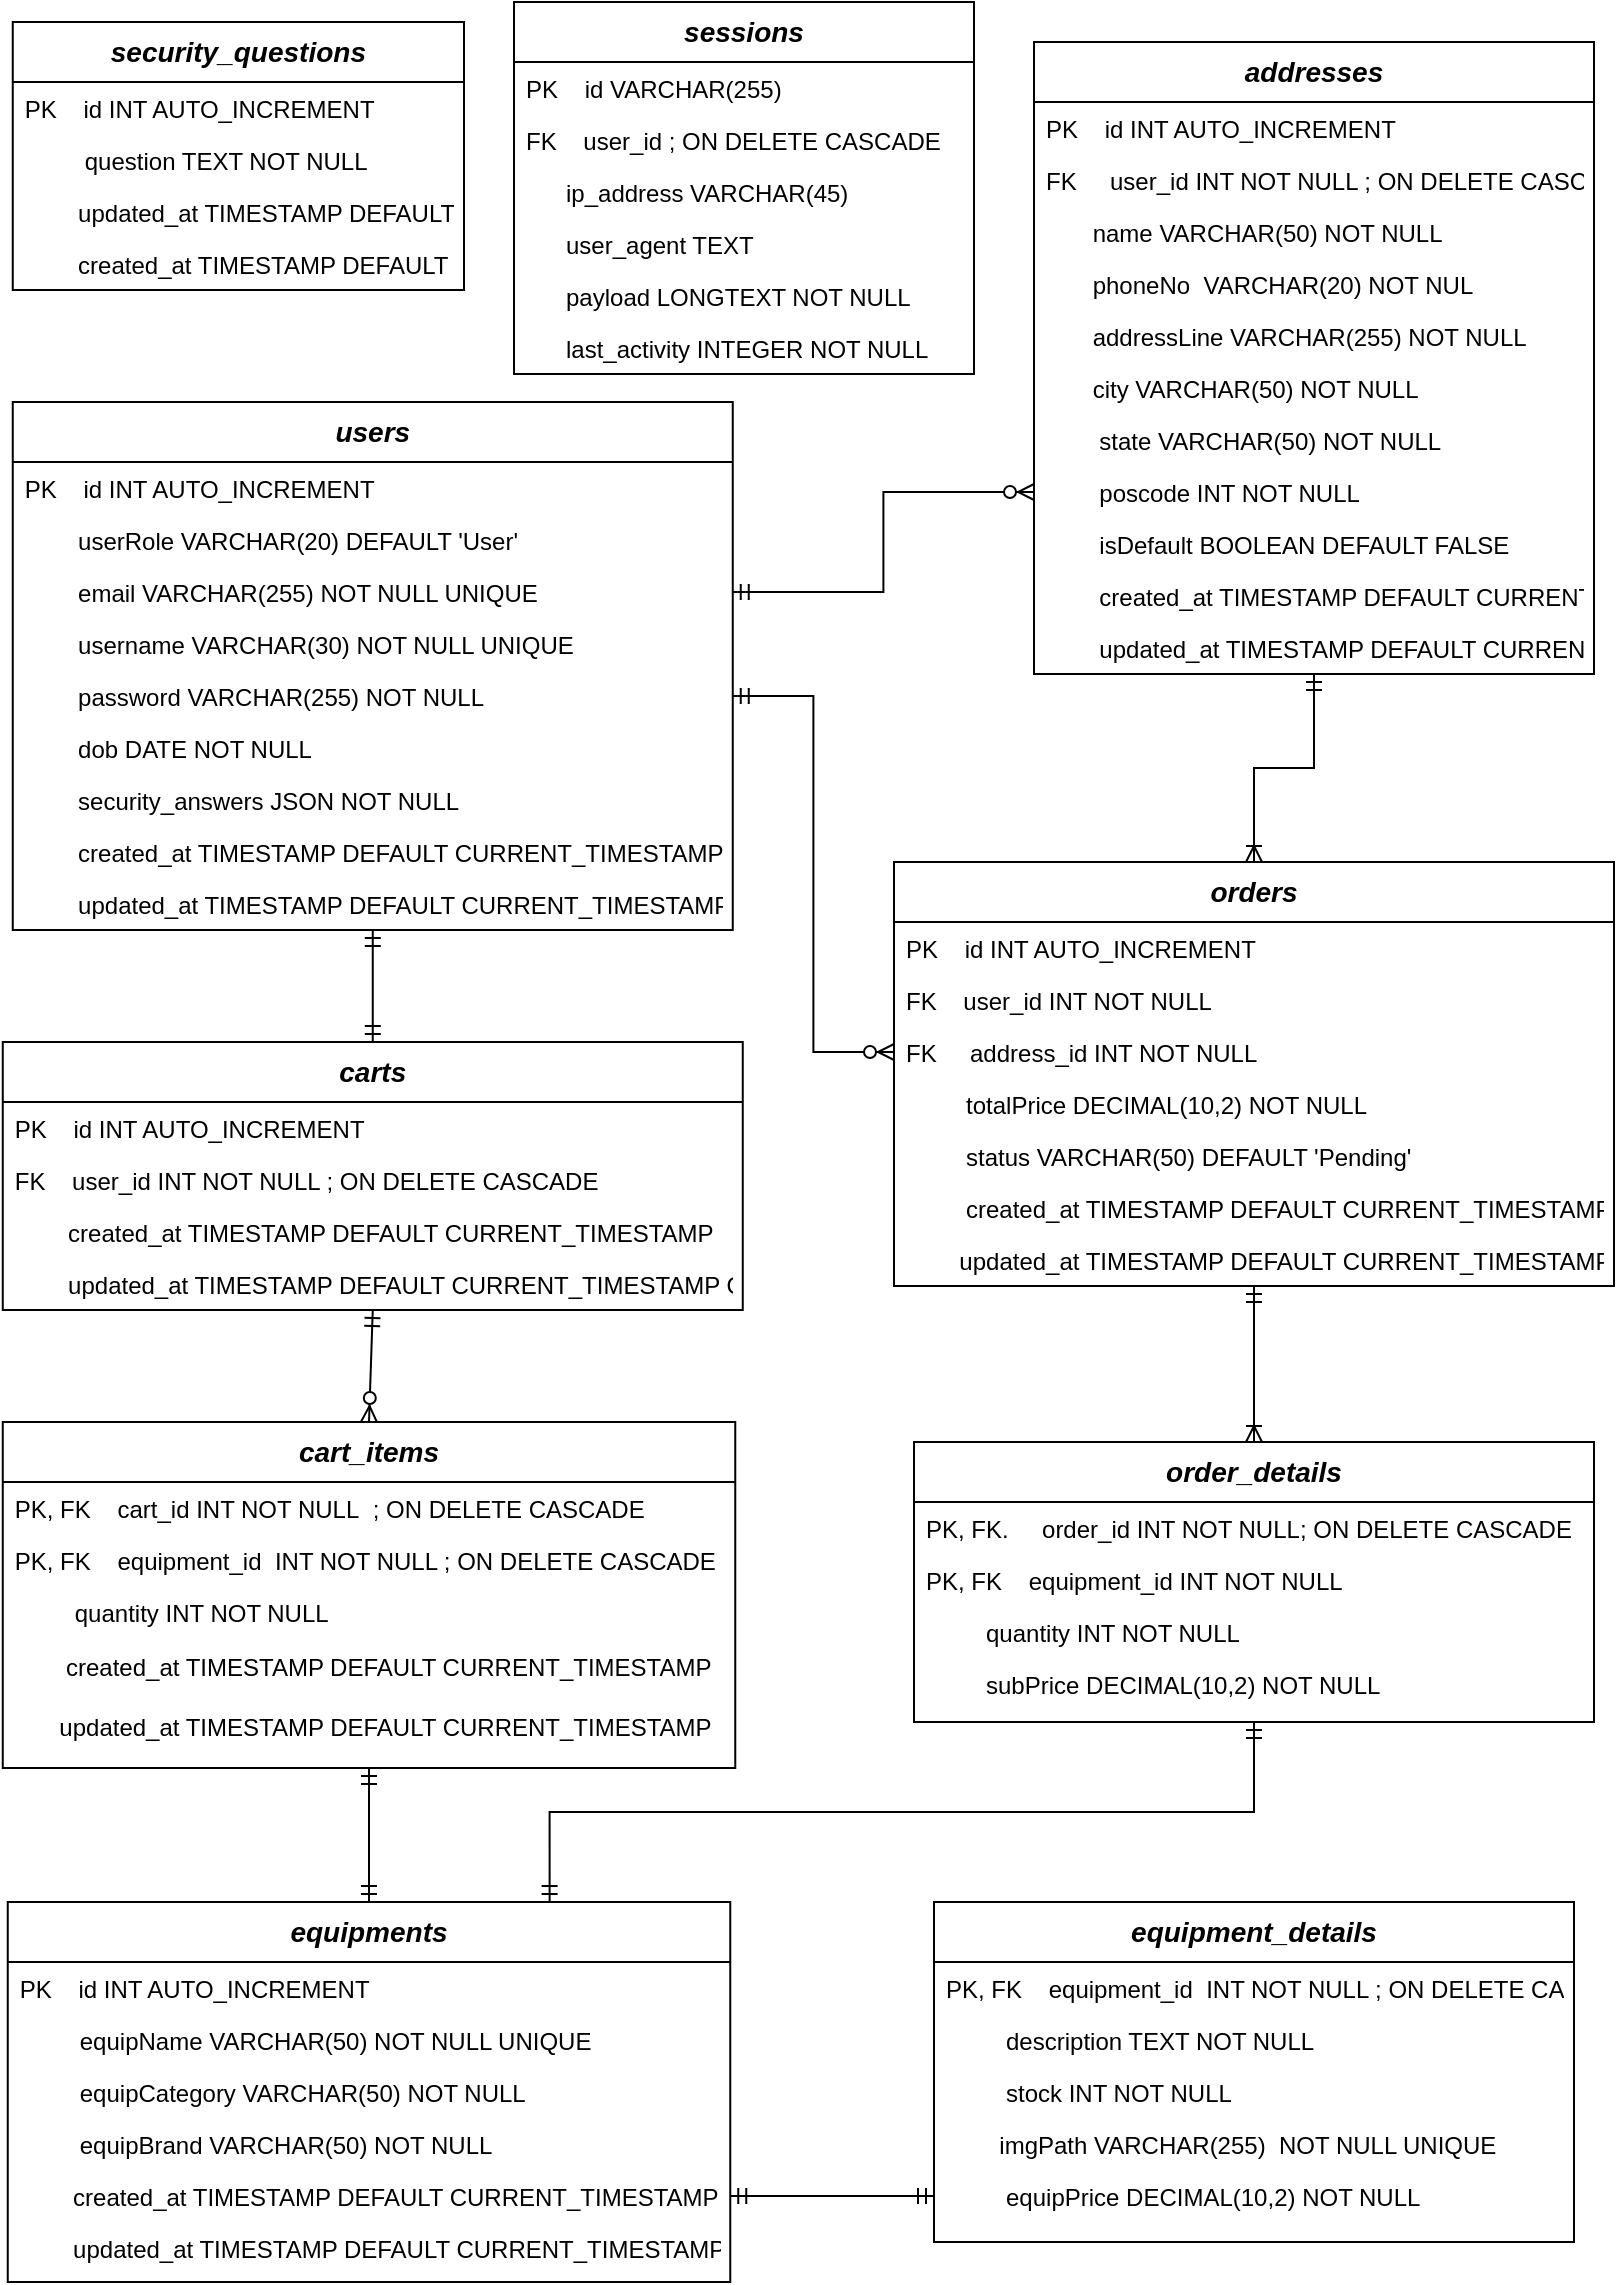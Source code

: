 <mxfile version="26.0.16">
  <diagram id="C5RBs43oDa-KdzZeNtuy" name="Page-1">
    <mxGraphModel dx="1836" dy="1315" grid="1" gridSize="10" guides="1" tooltips="1" connect="1" arrows="1" fold="1" page="1" pageScale="1" pageWidth="827" pageHeight="1169" math="0" shadow="0">
      <root>
        <mxCell id="WIyWlLk6GJQsqaUBKTNV-0" />
        <mxCell id="WIyWlLk6GJQsqaUBKTNV-1" parent="WIyWlLk6GJQsqaUBKTNV-0" />
        <mxCell id="zkfFHV4jXpPFQw0GAbJ--0" value="users" style="swimlane;fontStyle=3;align=center;verticalAlign=top;childLayout=stackLayout;horizontal=1;startSize=30;horizontalStack=0;resizeParent=1;resizeLast=0;collapsible=1;marginBottom=0;rounded=0;shadow=0;strokeWidth=1;fontSize=14;" parent="WIyWlLk6GJQsqaUBKTNV-1" vertex="1">
          <mxGeometry x="19.38" y="210" width="360" height="264" as="geometry">
            <mxRectangle x="280" y="70" width="160" height="26" as="alternateBounds" />
          </mxGeometry>
        </mxCell>
        <mxCell id="zkfFHV4jXpPFQw0GAbJ--1" value="PK    id INT AUTO_INCREMENT                                    " style="text;align=left;verticalAlign=top;spacingLeft=4;spacingRight=4;overflow=hidden;rotatable=0;points=[[0,0.5],[1,0.5]];portConstraint=eastwest;fontStyle=0" parent="zkfFHV4jXpPFQw0GAbJ--0" vertex="1">
          <mxGeometry y="30" width="360" height="26" as="geometry" />
        </mxCell>
        <mxCell id="zkfFHV4jXpPFQw0GAbJ--2" value="        userRole VARCHAR(20) DEFAULT &#39;User&#39;" style="text;align=left;verticalAlign=top;spacingLeft=4;spacingRight=4;overflow=hidden;rotatable=0;points=[[0,0.5],[1,0.5]];portConstraint=eastwest;rounded=0;shadow=0;html=0;" parent="zkfFHV4jXpPFQw0GAbJ--0" vertex="1">
          <mxGeometry y="56" width="360" height="26" as="geometry" />
        </mxCell>
        <mxCell id="zkfFHV4jXpPFQw0GAbJ--3" value="        email VARCHAR(255) NOT NULL UNIQUE" style="text;align=left;verticalAlign=top;spacingLeft=4;spacingRight=4;overflow=hidden;rotatable=0;points=[[0,0.5],[1,0.5]];portConstraint=eastwest;rounded=0;shadow=0;html=0;" parent="zkfFHV4jXpPFQw0GAbJ--0" vertex="1">
          <mxGeometry y="82" width="360" height="26" as="geometry" />
        </mxCell>
        <mxCell id="vIlQbsWNrEaFlfX57uqv-2" value="        username VARCHAR(30) NOT NULL UNIQUE" style="text;align=left;verticalAlign=top;spacingLeft=4;spacingRight=4;overflow=hidden;rotatable=0;points=[[0,0.5],[1,0.5]];portConstraint=eastwest;rounded=0;shadow=0;html=0;" parent="zkfFHV4jXpPFQw0GAbJ--0" vertex="1">
          <mxGeometry y="108" width="360" height="26" as="geometry" />
        </mxCell>
        <mxCell id="vIlQbsWNrEaFlfX57uqv-3" value="        password VARCHAR(255) NOT NULL" style="text;align=left;verticalAlign=top;spacingLeft=4;spacingRight=4;overflow=hidden;rotatable=0;points=[[0,0.5],[1,0.5]];portConstraint=eastwest;rounded=0;shadow=0;html=0;" parent="zkfFHV4jXpPFQw0GAbJ--0" vertex="1">
          <mxGeometry y="134" width="360" height="26" as="geometry" />
        </mxCell>
        <mxCell id="2R_kfnDI0pju4CApZzjW-9" value="        dob DATE NOT NULL" style="text;align=left;verticalAlign=top;spacingLeft=4;spacingRight=4;overflow=hidden;rotatable=0;points=[[0,0.5],[1,0.5]];portConstraint=eastwest;rounded=0;shadow=0;html=0;" parent="zkfFHV4jXpPFQw0GAbJ--0" vertex="1">
          <mxGeometry y="160" width="360" height="26" as="geometry" />
        </mxCell>
        <mxCell id="vIlQbsWNrEaFlfX57uqv-18" value="        security_answers JSON NOT NULL" style="text;align=left;verticalAlign=top;spacingLeft=4;spacingRight=4;overflow=hidden;rotatable=0;points=[[0,0.5],[1,0.5]];portConstraint=eastwest;rounded=0;shadow=0;html=0;" parent="zkfFHV4jXpPFQw0GAbJ--0" vertex="1">
          <mxGeometry y="186" width="360" height="26" as="geometry" />
        </mxCell>
        <mxCell id="vIlQbsWNrEaFlfX57uqv-4" value="        created_at TIMESTAMP DEFAULT CURRENT_TIMESTAMP" style="text;align=left;verticalAlign=top;spacingLeft=4;spacingRight=4;overflow=hidden;rotatable=0;points=[[0,0.5],[1,0.5]];portConstraint=eastwest;rounded=0;shadow=0;html=0;" parent="zkfFHV4jXpPFQw0GAbJ--0" vertex="1">
          <mxGeometry y="212" width="360" height="26" as="geometry" />
        </mxCell>
        <mxCell id="2R_kfnDI0pju4CApZzjW-0" value="        updated_at TIMESTAMP DEFAULT CURRENT_TIMESTAMP ON UPDATE CURRENT_TIMESTAMP" style="text;align=left;verticalAlign=top;spacingLeft=4;spacingRight=4;overflow=hidden;rotatable=0;points=[[0,0.5],[1,0.5]];portConstraint=eastwest;rounded=0;shadow=0;html=0;" parent="zkfFHV4jXpPFQw0GAbJ--0" vertex="1">
          <mxGeometry y="238" width="360" height="26" as="geometry" />
        </mxCell>
        <mxCell id="vIlQbsWNrEaFlfX57uqv-35" value="security_questions" style="swimlane;fontStyle=3;align=center;verticalAlign=top;childLayout=stackLayout;horizontal=1;startSize=30;horizontalStack=0;resizeParent=1;resizeLast=0;collapsible=1;marginBottom=0;rounded=0;shadow=0;strokeWidth=1;fontSize=14;" parent="WIyWlLk6GJQsqaUBKTNV-1" vertex="1">
          <mxGeometry x="19.38" y="20" width="225.62" height="134" as="geometry">
            <mxRectangle x="280" y="70" width="160" height="26" as="alternateBounds" />
          </mxGeometry>
        </mxCell>
        <mxCell id="vIlQbsWNrEaFlfX57uqv-36" value="PK    id INT AUTO_INCREMENT                                    " style="text;align=left;verticalAlign=top;spacingLeft=4;spacingRight=4;overflow=hidden;rotatable=0;points=[[0,0.5],[1,0.5]];portConstraint=eastwest;fontStyle=0" parent="vIlQbsWNrEaFlfX57uqv-35" vertex="1">
          <mxGeometry y="30" width="225.62" height="26" as="geometry" />
        </mxCell>
        <mxCell id="vIlQbsWNrEaFlfX57uqv-37" value="         question TEXT NOT NULL" style="text;align=left;verticalAlign=top;spacingLeft=4;spacingRight=4;overflow=hidden;rotatable=0;points=[[0,0.5],[1,0.5]];portConstraint=eastwest;rounded=0;shadow=0;html=0;" parent="vIlQbsWNrEaFlfX57uqv-35" vertex="1">
          <mxGeometry y="56" width="225.62" height="26" as="geometry" />
        </mxCell>
        <mxCell id="aq8PG0ikmP-jJZkd9O1r-2" value="        updated_at TIMESTAMP DEFAULT CURRENT_TIMESTAMP ON UPDATE CURRENT_TIMESTAMP" style="text;align=left;verticalAlign=top;spacingLeft=4;spacingRight=4;overflow=hidden;rotatable=0;points=[[0,0.5],[1,0.5]];portConstraint=eastwest;rounded=0;shadow=0;html=0;" vertex="1" parent="vIlQbsWNrEaFlfX57uqv-35">
          <mxGeometry y="82" width="225.62" height="26" as="geometry" />
        </mxCell>
        <mxCell id="aq8PG0ikmP-jJZkd9O1r-3" value="        created_at TIMESTAMP DEFAULT CURRENT_TIMESTAMP" style="text;align=left;verticalAlign=top;spacingLeft=4;spacingRight=4;overflow=hidden;rotatable=0;points=[[0,0.5],[1,0.5]];portConstraint=eastwest;rounded=0;shadow=0;html=0;" vertex="1" parent="vIlQbsWNrEaFlfX57uqv-35">
          <mxGeometry y="108" width="225.62" height="26" as="geometry" />
        </mxCell>
        <mxCell id="vIlQbsWNrEaFlfX57uqv-45" value="addresses" style="swimlane;fontStyle=3;align=center;verticalAlign=top;childLayout=stackLayout;horizontal=1;startSize=30;horizontalStack=0;resizeParent=1;resizeLast=0;collapsible=1;marginBottom=0;rounded=0;shadow=0;strokeWidth=1;fontSize=14;" parent="WIyWlLk6GJQsqaUBKTNV-1" vertex="1">
          <mxGeometry x="530" y="30" width="280" height="316" as="geometry">
            <mxRectangle x="40" y="300" width="160" height="26" as="alternateBounds" />
          </mxGeometry>
        </mxCell>
        <mxCell id="vIlQbsWNrEaFlfX57uqv-46" value="PK    id INT AUTO_INCREMENT                                    " style="text;align=left;verticalAlign=top;spacingLeft=4;spacingRight=4;overflow=hidden;rotatable=0;points=[[0,0.5],[1,0.5]];portConstraint=eastwest;fontStyle=0" parent="vIlQbsWNrEaFlfX57uqv-45" vertex="1">
          <mxGeometry y="30" width="280" height="26" as="geometry" />
        </mxCell>
        <mxCell id="vIlQbsWNrEaFlfX57uqv-47" value="FK     user_id INT NOT NULL ; ON DELETE CASCADE" style="text;align=left;verticalAlign=top;spacingLeft=4;spacingRight=4;overflow=hidden;rotatable=0;points=[[0,0.5],[1,0.5]];portConstraint=eastwest;rounded=0;shadow=0;html=0;" parent="vIlQbsWNrEaFlfX57uqv-45" vertex="1">
          <mxGeometry y="56" width="280" height="26" as="geometry" />
        </mxCell>
        <mxCell id="2R_kfnDI0pju4CApZzjW-7" value="       name VARCHAR(50) NOT NULL" style="text;align=left;verticalAlign=top;spacingLeft=4;spacingRight=4;overflow=hidden;rotatable=0;points=[[0,0.5],[1,0.5]];portConstraint=eastwest;rounded=0;shadow=0;html=0;" parent="vIlQbsWNrEaFlfX57uqv-45" vertex="1">
          <mxGeometry y="82" width="280" height="26" as="geometry" />
        </mxCell>
        <mxCell id="2R_kfnDI0pju4CApZzjW-8" value="       phoneNo  VARCHAR(20) NOT NUL" style="text;align=left;verticalAlign=top;spacingLeft=4;spacingRight=4;overflow=hidden;rotatable=0;points=[[0,0.5],[1,0.5]];portConstraint=eastwest;rounded=0;shadow=0;html=0;" parent="vIlQbsWNrEaFlfX57uqv-45" vertex="1">
          <mxGeometry y="108" width="280" height="26" as="geometry" />
        </mxCell>
        <mxCell id="vIlQbsWNrEaFlfX57uqv-48" value="       addressLine VARCHAR(255) NOT NULL" style="text;align=left;verticalAlign=top;spacingLeft=4;spacingRight=4;overflow=hidden;rotatable=0;points=[[0,0.5],[1,0.5]];portConstraint=eastwest;rounded=0;shadow=0;html=0;" parent="vIlQbsWNrEaFlfX57uqv-45" vertex="1">
          <mxGeometry y="134" width="280" height="26" as="geometry" />
        </mxCell>
        <mxCell id="vIlQbsWNrEaFlfX57uqv-55" value="       city VARCHAR(50) NOT NULL" style="text;align=left;verticalAlign=top;spacingLeft=4;spacingRight=4;overflow=hidden;rotatable=0;points=[[0,0.5],[1,0.5]];portConstraint=eastwest;rounded=0;shadow=0;html=0;" parent="vIlQbsWNrEaFlfX57uqv-45" vertex="1">
          <mxGeometry y="160" width="280" height="26" as="geometry" />
        </mxCell>
        <mxCell id="vIlQbsWNrEaFlfX57uqv-56" value="        state VARCHAR(50) NOT NULL" style="text;align=left;verticalAlign=top;spacingLeft=4;spacingRight=4;overflow=hidden;rotatable=0;points=[[0,0.5],[1,0.5]];portConstraint=eastwest;rounded=0;shadow=0;html=0;" parent="vIlQbsWNrEaFlfX57uqv-45" vertex="1">
          <mxGeometry y="186" width="280" height="26" as="geometry" />
        </mxCell>
        <mxCell id="vIlQbsWNrEaFlfX57uqv-57" value="        poscode INT NOT NULL" style="text;align=left;verticalAlign=top;spacingLeft=4;spacingRight=4;overflow=hidden;rotatable=0;points=[[0,0.5],[1,0.5]];portConstraint=eastwest;rounded=0;shadow=0;html=0;" parent="vIlQbsWNrEaFlfX57uqv-45" vertex="1">
          <mxGeometry y="212" width="280" height="26" as="geometry" />
        </mxCell>
        <mxCell id="vIlQbsWNrEaFlfX57uqv-49" value="        isDefault BOOLEAN DEFAULT FALSE" style="text;align=left;verticalAlign=top;spacingLeft=4;spacingRight=4;overflow=hidden;rotatable=0;points=[[0,0.5],[1,0.5]];portConstraint=eastwest;rounded=0;shadow=0;html=0;" parent="vIlQbsWNrEaFlfX57uqv-45" vertex="1">
          <mxGeometry y="238" width="280" height="26" as="geometry" />
        </mxCell>
        <mxCell id="vIlQbsWNrEaFlfX57uqv-53" value="        created_at TIMESTAMP DEFAULT CURRENT_TIMESTAMP" style="text;align=left;verticalAlign=top;spacingLeft=4;spacingRight=4;overflow=hidden;rotatable=0;points=[[0,0.5],[1,0.5]];portConstraint=eastwest;rounded=0;shadow=0;html=0;" parent="vIlQbsWNrEaFlfX57uqv-45" vertex="1">
          <mxGeometry y="264" width="280" height="26" as="geometry" />
        </mxCell>
        <mxCell id="2R_kfnDI0pju4CApZzjW-6" value="        updated_at TIMESTAMP DEFAULT CURRENT_TIMESTAMP ON UPDATE CURRENT_TIMESTAMP" style="text;align=left;verticalAlign=top;spacingLeft=4;spacingRight=4;overflow=hidden;rotatable=0;points=[[0,0.5],[1,0.5]];portConstraint=eastwest;rounded=0;shadow=0;html=0;" parent="vIlQbsWNrEaFlfX57uqv-45" vertex="1">
          <mxGeometry y="290" width="280" height="26" as="geometry" />
        </mxCell>
        <mxCell id="vIlQbsWNrEaFlfX57uqv-60" value="equipments" style="swimlane;fontStyle=3;align=center;verticalAlign=top;childLayout=stackLayout;horizontal=1;startSize=30;horizontalStack=0;resizeParent=1;resizeLast=0;collapsible=1;marginBottom=0;rounded=0;shadow=0;strokeWidth=1;fontSize=14;movable=1;resizable=1;rotatable=1;deletable=1;editable=1;locked=0;connectable=1;" parent="WIyWlLk6GJQsqaUBKTNV-1" vertex="1">
          <mxGeometry x="16.88" y="960" width="361.25" height="190" as="geometry">
            <mxRectangle x="280" y="70" width="160" height="26" as="alternateBounds" />
          </mxGeometry>
        </mxCell>
        <mxCell id="vIlQbsWNrEaFlfX57uqv-61" value="PK    id INT AUTO_INCREMENT                                    " style="text;align=left;verticalAlign=top;spacingLeft=4;spacingRight=4;overflow=hidden;rotatable=0;points=[[0,0.5],[1,0.5]];portConstraint=eastwest;fontStyle=0" parent="vIlQbsWNrEaFlfX57uqv-60" vertex="1">
          <mxGeometry y="30" width="361.25" height="26" as="geometry" />
        </mxCell>
        <mxCell id="vIlQbsWNrEaFlfX57uqv-62" value="         equipName VARCHAR(50) NOT NULL UNIQUE" style="text;align=left;verticalAlign=top;spacingLeft=4;spacingRight=4;overflow=hidden;rotatable=0;points=[[0,0.5],[1,0.5]];portConstraint=eastwest;rounded=0;shadow=0;html=0;" parent="vIlQbsWNrEaFlfX57uqv-60" vertex="1">
          <mxGeometry y="56" width="361.25" height="26" as="geometry" />
        </mxCell>
        <mxCell id="vIlQbsWNrEaFlfX57uqv-63" value="         equipCategory VARCHAR(50) NOT NULL" style="text;align=left;verticalAlign=top;spacingLeft=4;spacingRight=4;overflow=hidden;rotatable=0;points=[[0,0.5],[1,0.5]];portConstraint=eastwest;rounded=0;shadow=0;html=0;" parent="vIlQbsWNrEaFlfX57uqv-60" vertex="1">
          <mxGeometry y="82" width="361.25" height="26" as="geometry" />
        </mxCell>
        <mxCell id="vIlQbsWNrEaFlfX57uqv-64" value="         equipBrand VARCHAR(50) NOT NULL" style="text;align=left;verticalAlign=top;spacingLeft=4;spacingRight=4;overflow=hidden;rotatable=0;points=[[0,0.5],[1,0.5]];portConstraint=eastwest;rounded=0;shadow=0;html=0;" parent="vIlQbsWNrEaFlfX57uqv-60" vertex="1">
          <mxGeometry y="108" width="361.25" height="26" as="geometry" />
        </mxCell>
        <mxCell id="vIlQbsWNrEaFlfX57uqv-67" value="        created_at TIMESTAMP DEFAULT CURRENT_TIMESTAMP" style="text;align=left;verticalAlign=top;spacingLeft=4;spacingRight=4;overflow=hidden;rotatable=0;points=[[0,0.5],[1,0.5]];portConstraint=eastwest;rounded=0;shadow=0;html=0;" parent="vIlQbsWNrEaFlfX57uqv-60" vertex="1">
          <mxGeometry y="134" width="361.25" height="26" as="geometry" />
        </mxCell>
        <mxCell id="2R_kfnDI0pju4CApZzjW-4" value="        updated_at TIMESTAMP DEFAULT CURRENT_TIMESTAMP ON UPDATE CURRENT_TIMESTAMP" style="text;align=left;verticalAlign=top;spacingLeft=4;spacingRight=4;overflow=hidden;rotatable=0;points=[[0,0.5],[1,0.5]];portConstraint=eastwest;rounded=0;shadow=0;html=0;" parent="vIlQbsWNrEaFlfX57uqv-60" vertex="1">
          <mxGeometry y="160" width="361.25" height="26" as="geometry" />
        </mxCell>
        <mxCell id="vIlQbsWNrEaFlfX57uqv-69" value="equipment_details" style="swimlane;fontStyle=3;align=center;verticalAlign=top;childLayout=stackLayout;horizontal=1;startSize=30;horizontalStack=0;resizeParent=1;resizeLast=0;collapsible=1;marginBottom=0;rounded=0;shadow=0;strokeWidth=1;fontSize=14;" parent="WIyWlLk6GJQsqaUBKTNV-1" vertex="1">
          <mxGeometry x="480" y="960" width="320" height="170" as="geometry">
            <mxRectangle x="280" y="70" width="160" height="26" as="alternateBounds" />
          </mxGeometry>
        </mxCell>
        <mxCell id="vIlQbsWNrEaFlfX57uqv-70" value="PK, FK    equipment_id  INT NOT NULL ; ON DELETE CASCADE                                   " style="text;align=left;verticalAlign=top;spacingLeft=4;spacingRight=4;overflow=hidden;rotatable=0;points=[[0,0.5],[1,0.5]];portConstraint=eastwest;fontStyle=0" parent="vIlQbsWNrEaFlfX57uqv-69" vertex="1">
          <mxGeometry y="30" width="320" height="26" as="geometry" />
        </mxCell>
        <mxCell id="vIlQbsWNrEaFlfX57uqv-71" value="         description TEXT NOT NULL" style="text;align=left;verticalAlign=top;spacingLeft=4;spacingRight=4;overflow=hidden;rotatable=0;points=[[0,0.5],[1,0.5]];portConstraint=eastwest;rounded=0;shadow=0;html=0;" parent="vIlQbsWNrEaFlfX57uqv-69" vertex="1">
          <mxGeometry y="56" width="320" height="26" as="geometry" />
        </mxCell>
        <mxCell id="vIlQbsWNrEaFlfX57uqv-72" value="         stock INT NOT NULL " style="text;align=left;verticalAlign=top;spacingLeft=4;spacingRight=4;overflow=hidden;rotatable=0;points=[[0,0.5],[1,0.5]];portConstraint=eastwest;rounded=0;shadow=0;html=0;" parent="vIlQbsWNrEaFlfX57uqv-69" vertex="1">
          <mxGeometry y="82" width="320" height="26" as="geometry" />
        </mxCell>
        <mxCell id="vIlQbsWNrEaFlfX57uqv-74" value="        imgPath VARCHAR(255)  NOT NULL UNIQUE" style="text;align=left;verticalAlign=top;spacingLeft=4;spacingRight=4;overflow=hidden;rotatable=0;points=[[0,0.5],[1,0.5]];portConstraint=eastwest;rounded=0;shadow=0;html=0;" parent="vIlQbsWNrEaFlfX57uqv-69" vertex="1">
          <mxGeometry y="108" width="320" height="26" as="geometry" />
        </mxCell>
        <mxCell id="vIlQbsWNrEaFlfX57uqv-76" value="         equipPrice DECIMAL(10,2) NOT NULL" style="text;align=left;verticalAlign=top;spacingLeft=4;spacingRight=4;overflow=hidden;rotatable=0;points=[[0,0.5],[1,0.5]];portConstraint=eastwest;rounded=0;shadow=0;html=0;" parent="vIlQbsWNrEaFlfX57uqv-69" vertex="1">
          <mxGeometry y="134" width="320" height="26" as="geometry" />
        </mxCell>
        <mxCell id="vIlQbsWNrEaFlfX57uqv-79" value="carts" style="swimlane;fontStyle=3;align=center;verticalAlign=top;childLayout=stackLayout;horizontal=1;startSize=30;horizontalStack=0;resizeParent=1;resizeLast=0;collapsible=1;marginBottom=0;rounded=0;shadow=0;strokeWidth=1;fontSize=14;" parent="WIyWlLk6GJQsqaUBKTNV-1" vertex="1">
          <mxGeometry x="14.38" y="530" width="370" height="134" as="geometry">
            <mxRectangle x="280" y="70" width="160" height="26" as="alternateBounds" />
          </mxGeometry>
        </mxCell>
        <mxCell id="vIlQbsWNrEaFlfX57uqv-80" value="PK    id INT AUTO_INCREMENT                                    " style="text;align=left;verticalAlign=top;spacingLeft=4;spacingRight=4;overflow=hidden;rotatable=0;points=[[0,0.5],[1,0.5]];portConstraint=eastwest;fontStyle=0" parent="vIlQbsWNrEaFlfX57uqv-79" vertex="1">
          <mxGeometry y="30" width="370" height="26" as="geometry" />
        </mxCell>
        <mxCell id="vIlQbsWNrEaFlfX57uqv-81" value="FK    user_id INT NOT NULL ; ON DELETE CASCADE" style="text;align=left;verticalAlign=top;spacingLeft=4;spacingRight=4;overflow=hidden;rotatable=0;points=[[0,0.5],[1,0.5]];portConstraint=eastwest;rounded=0;shadow=0;html=0;" parent="vIlQbsWNrEaFlfX57uqv-79" vertex="1">
          <mxGeometry y="56" width="370" height="26" as="geometry" />
        </mxCell>
        <mxCell id="aq8PG0ikmP-jJZkd9O1r-0" value="        created_at TIMESTAMP DEFAULT CURRENT_TIMESTAMP" style="text;align=left;verticalAlign=top;spacingLeft=4;spacingRight=4;overflow=hidden;rotatable=0;points=[[0,0.5],[1,0.5]];portConstraint=eastwest;rounded=0;shadow=0;html=0;" vertex="1" parent="vIlQbsWNrEaFlfX57uqv-79">
          <mxGeometry y="82" width="370" height="26" as="geometry" />
        </mxCell>
        <mxCell id="aq8PG0ikmP-jJZkd9O1r-1" value="        updated_at TIMESTAMP DEFAULT CURRENT_TIMESTAMP ON UPDATE CURRENT_TIMESTAMP" style="text;align=left;verticalAlign=top;spacingLeft=4;spacingRight=4;overflow=hidden;rotatable=0;points=[[0,0.5],[1,0.5]];portConstraint=eastwest;rounded=0;shadow=0;html=0;" vertex="1" parent="vIlQbsWNrEaFlfX57uqv-79">
          <mxGeometry y="108" width="370" height="26" as="geometry" />
        </mxCell>
        <mxCell id="vIlQbsWNrEaFlfX57uqv-87" value="cart_items" style="swimlane;fontStyle=3;align=center;verticalAlign=top;childLayout=stackLayout;horizontal=1;startSize=30;horizontalStack=0;resizeParent=1;resizeLast=0;collapsible=1;marginBottom=0;rounded=0;shadow=0;strokeWidth=1;fontSize=14;" parent="WIyWlLk6GJQsqaUBKTNV-1" vertex="1">
          <mxGeometry x="14.38" y="720" width="366.25" height="173" as="geometry">
            <mxRectangle x="280" y="70" width="160" height="26" as="alternateBounds" />
          </mxGeometry>
        </mxCell>
        <mxCell id="vIlQbsWNrEaFlfX57uqv-88" value="PK, FK    cart_id INT NOT NULL  ; ON DELETE CASCADE                                   " style="text;align=left;verticalAlign=top;spacingLeft=4;spacingRight=4;overflow=hidden;rotatable=0;points=[[0,0.5],[1,0.5]];portConstraint=eastwest;fontStyle=0" parent="vIlQbsWNrEaFlfX57uqv-87" vertex="1">
          <mxGeometry y="30" width="366.25" height="26" as="geometry" />
        </mxCell>
        <mxCell id="vIlQbsWNrEaFlfX57uqv-89" value="PK, FK    equipment_id  INT NOT NULL ; ON DELETE CASCADE" style="text;align=left;verticalAlign=top;spacingLeft=4;spacingRight=4;overflow=hidden;rotatable=0;points=[[0,0.5],[1,0.5]];portConstraint=eastwest;rounded=0;shadow=0;html=0;" parent="vIlQbsWNrEaFlfX57uqv-87" vertex="1">
          <mxGeometry y="56" width="366.25" height="26" as="geometry" />
        </mxCell>
        <mxCell id="vIlQbsWNrEaFlfX57uqv-90" value="         quantity INT NOT NULL" style="text;align=left;verticalAlign=top;spacingLeft=4;spacingRight=4;overflow=hidden;rotatable=0;points=[[0,0.5],[1,0.5]];portConstraint=eastwest;rounded=0;shadow=0;html=0;" parent="vIlQbsWNrEaFlfX57uqv-87" vertex="1">
          <mxGeometry y="82" width="366.25" height="26" as="geometry" />
        </mxCell>
        <mxCell id="vIlQbsWNrEaFlfX57uqv-94" value="&lt;span style=&quot;&quot;&gt;&amp;nbsp; &amp;nbsp; &amp;nbsp; &amp;nbsp; &amp;nbsp;created_at TIMESTAMP DEFAULT CURRENT_TIMESTAMP&lt;/span&gt;" style="text;html=1;align=left;verticalAlign=middle;resizable=0;points=[];autosize=1;strokeColor=none;fillColor=none;" parent="vIlQbsWNrEaFlfX57uqv-87" vertex="1">
          <mxGeometry y="108" width="366.25" height="30" as="geometry" />
        </mxCell>
        <mxCell id="aq8PG0ikmP-jJZkd9O1r-15" value="&lt;span style=&quot;white-space: pre;&quot;&gt;&#x9;&lt;/span&gt;updated_at TIMESTAMP DEFAULT CURRENT_TIMESTAMP" style="text;html=1;align=left;verticalAlign=middle;resizable=0;points=[];autosize=1;strokeColor=none;fillColor=none;" vertex="1" parent="vIlQbsWNrEaFlfX57uqv-87">
          <mxGeometry y="138" width="366.25" height="30" as="geometry" />
        </mxCell>
        <mxCell id="vIlQbsWNrEaFlfX57uqv-95" value="orders" style="swimlane;fontStyle=3;align=center;verticalAlign=top;childLayout=stackLayout;horizontal=1;startSize=30;horizontalStack=0;resizeParent=1;resizeLast=0;collapsible=1;marginBottom=0;rounded=0;shadow=0;strokeWidth=1;fontSize=14;" parent="WIyWlLk6GJQsqaUBKTNV-1" vertex="1">
          <mxGeometry x="460" y="440" width="360" height="212" as="geometry">
            <mxRectangle x="280" y="70" width="160" height="26" as="alternateBounds" />
          </mxGeometry>
        </mxCell>
        <mxCell id="vIlQbsWNrEaFlfX57uqv-96" value="PK    id INT AUTO_INCREMENT                                    " style="text;align=left;verticalAlign=top;spacingLeft=4;spacingRight=4;overflow=hidden;rotatable=0;points=[[0,0.5],[1,0.5]];portConstraint=eastwest;fontStyle=0" parent="vIlQbsWNrEaFlfX57uqv-95" vertex="1">
          <mxGeometry y="30" width="360" height="26" as="geometry" />
        </mxCell>
        <mxCell id="vIlQbsWNrEaFlfX57uqv-97" value="FK    user_id INT NOT NULL " style="text;align=left;verticalAlign=top;spacingLeft=4;spacingRight=4;overflow=hidden;rotatable=0;points=[[0,0.5],[1,0.5]];portConstraint=eastwest;rounded=0;shadow=0;html=0;" parent="vIlQbsWNrEaFlfX57uqv-95" vertex="1">
          <mxGeometry y="56" width="360" height="26" as="geometry" />
        </mxCell>
        <mxCell id="vIlQbsWNrEaFlfX57uqv-98" value="FK     address_id INT NOT NULL" style="text;align=left;verticalAlign=top;spacingLeft=4;spacingRight=4;overflow=hidden;rotatable=0;points=[[0,0.5],[1,0.5]];portConstraint=eastwest;rounded=0;shadow=0;html=0;" parent="vIlQbsWNrEaFlfX57uqv-95" vertex="1">
          <mxGeometry y="82" width="360" height="26" as="geometry" />
        </mxCell>
        <mxCell id="vIlQbsWNrEaFlfX57uqv-100" value="         totalPrice DECIMAL(10,2) NOT NULL" style="text;align=left;verticalAlign=top;spacingLeft=4;spacingRight=4;overflow=hidden;rotatable=0;points=[[0,0.5],[1,0.5]];portConstraint=eastwest;rounded=0;shadow=0;html=0;" parent="vIlQbsWNrEaFlfX57uqv-95" vertex="1">
          <mxGeometry y="108" width="360" height="26" as="geometry" />
        </mxCell>
        <mxCell id="vIlQbsWNrEaFlfX57uqv-101" value="         status VARCHAR(50) DEFAULT &#39;Pending&#39;" style="text;align=left;verticalAlign=top;spacingLeft=4;spacingRight=4;overflow=hidden;rotatable=0;points=[[0,0.5],[1,0.5]];portConstraint=eastwest;rounded=0;shadow=0;html=0;" parent="vIlQbsWNrEaFlfX57uqv-95" vertex="1">
          <mxGeometry y="134" width="360" height="26" as="geometry" />
        </mxCell>
        <mxCell id="vIlQbsWNrEaFlfX57uqv-102" value="         created_at TIMESTAMP DEFAULT CURRENT_TIMESTAMP" style="text;align=left;verticalAlign=top;spacingLeft=4;spacingRight=4;overflow=hidden;rotatable=0;points=[[0,0.5],[1,0.5]];portConstraint=eastwest;rounded=0;shadow=0;html=0;" parent="vIlQbsWNrEaFlfX57uqv-95" vertex="1">
          <mxGeometry y="160" width="360" height="26" as="geometry" />
        </mxCell>
        <mxCell id="2R_kfnDI0pju4CApZzjW-2" value="        updated_at TIMESTAMP DEFAULT CURRENT_TIMESTAMP ON UPDATE CURRENT_TIMESTAMP" style="text;align=left;verticalAlign=top;spacingLeft=4;spacingRight=4;overflow=hidden;rotatable=0;points=[[0,0.5],[1,0.5]];portConstraint=eastwest;rounded=0;shadow=0;html=0;" parent="vIlQbsWNrEaFlfX57uqv-95" vertex="1">
          <mxGeometry y="186" width="360" height="26" as="geometry" />
        </mxCell>
        <mxCell id="vIlQbsWNrEaFlfX57uqv-103" value="order_details" style="swimlane;fontStyle=3;align=center;verticalAlign=top;childLayout=stackLayout;horizontal=1;startSize=30;horizontalStack=0;resizeParent=1;resizeLast=0;collapsible=1;marginBottom=0;rounded=0;shadow=0;strokeWidth=1;fontSize=14;" parent="WIyWlLk6GJQsqaUBKTNV-1" vertex="1">
          <mxGeometry x="470" y="730" width="340" height="140" as="geometry">
            <mxRectangle x="280" y="70" width="160" height="26" as="alternateBounds" />
          </mxGeometry>
        </mxCell>
        <mxCell id="vIlQbsWNrEaFlfX57uqv-104" value="PK, FK.     order_id INT NOT NULL; ON DELETE CASCADE" style="text;align=left;verticalAlign=top;spacingLeft=4;spacingRight=4;overflow=hidden;rotatable=0;points=[[0,0.5],[1,0.5]];portConstraint=eastwest;fontStyle=0" parent="vIlQbsWNrEaFlfX57uqv-103" vertex="1">
          <mxGeometry y="30" width="340" height="26" as="geometry" />
        </mxCell>
        <mxCell id="vIlQbsWNrEaFlfX57uqv-105" value="PK, FK    equipment_id INT NOT NULL" style="text;align=left;verticalAlign=top;spacingLeft=4;spacingRight=4;overflow=hidden;rotatable=0;points=[[0,0.5],[1,0.5]];portConstraint=eastwest;rounded=0;shadow=0;html=0;" parent="vIlQbsWNrEaFlfX57uqv-103" vertex="1">
          <mxGeometry y="56" width="340" height="26" as="geometry" />
        </mxCell>
        <mxCell id="vIlQbsWNrEaFlfX57uqv-106" value="         quantity INT NOT NULL" style="text;align=left;verticalAlign=top;spacingLeft=4;spacingRight=4;overflow=hidden;rotatable=0;points=[[0,0.5],[1,0.5]];portConstraint=eastwest;rounded=0;shadow=0;html=0;" parent="vIlQbsWNrEaFlfX57uqv-103" vertex="1">
          <mxGeometry y="82" width="340" height="26" as="geometry" />
        </mxCell>
        <mxCell id="vIlQbsWNrEaFlfX57uqv-108" value="         subPrice DECIMAL(10,2) NOT NULL" style="text;align=left;verticalAlign=top;spacingLeft=4;spacingRight=4;overflow=hidden;rotatable=0;points=[[0,0.5],[1,0.5]];portConstraint=eastwest;rounded=0;shadow=0;html=0;" parent="vIlQbsWNrEaFlfX57uqv-103" vertex="1">
          <mxGeometry y="108" width="340" height="26" as="geometry" />
        </mxCell>
        <mxCell id="vIlQbsWNrEaFlfX57uqv-117" value="" style="edgeStyle=orthogonalEdgeStyle;fontSize=12;html=1;endArrow=ERzeroToMany;startArrow=ERmandOne;rounded=0;exitX=1;exitY=0.5;exitDx=0;exitDy=0;entryX=0;entryY=0.5;entryDx=0;entryDy=0;" parent="WIyWlLk6GJQsqaUBKTNV-1" source="zkfFHV4jXpPFQw0GAbJ--3" target="vIlQbsWNrEaFlfX57uqv-57" edge="1">
          <mxGeometry width="100" height="100" relative="1" as="geometry">
            <mxPoint x="680" y="460" as="sourcePoint" />
            <mxPoint x="780" y="360" as="targetPoint" />
          </mxGeometry>
        </mxCell>
        <mxCell id="vIlQbsWNrEaFlfX57uqv-118" value="" style="fontSize=12;html=1;endArrow=ERmandOne;startArrow=ERmandOne;rounded=0;exitX=0.5;exitY=1;exitDx=0;exitDy=0;entryX=0.5;entryY=0;entryDx=0;entryDy=0;" parent="WIyWlLk6GJQsqaUBKTNV-1" source="zkfFHV4jXpPFQw0GAbJ--0" target="vIlQbsWNrEaFlfX57uqv-79" edge="1">
          <mxGeometry width="100" height="100" relative="1" as="geometry">
            <mxPoint x="680" y="460" as="sourcePoint" />
            <mxPoint x="780" y="360" as="targetPoint" />
          </mxGeometry>
        </mxCell>
        <mxCell id="vIlQbsWNrEaFlfX57uqv-119" value="" style="fontSize=12;html=1;endArrow=ERmandOne;startArrow=ERmandOne;rounded=0;exitX=1;exitY=0.5;exitDx=0;exitDy=0;entryX=0;entryY=0.5;entryDx=0;entryDy=0;edgeStyle=orthogonalEdgeStyle;" parent="WIyWlLk6GJQsqaUBKTNV-1" source="vIlQbsWNrEaFlfX57uqv-67" target="vIlQbsWNrEaFlfX57uqv-76" edge="1">
          <mxGeometry width="100" height="100" relative="1" as="geometry">
            <mxPoint x="680" y="670" as="sourcePoint" />
            <mxPoint x="780" y="570" as="targetPoint" />
          </mxGeometry>
        </mxCell>
        <mxCell id="vIlQbsWNrEaFlfX57uqv-122" value="" style="edgeStyle=orthogonalEdgeStyle;fontSize=12;html=1;endArrow=ERzeroToMany;startArrow=ERmandOne;rounded=0;exitX=1;exitY=0.5;exitDx=0;exitDy=0;entryX=0;entryY=0.5;entryDx=0;entryDy=0;" parent="WIyWlLk6GJQsqaUBKTNV-1" source="vIlQbsWNrEaFlfX57uqv-3" target="vIlQbsWNrEaFlfX57uqv-98" edge="1">
          <mxGeometry width="100" height="100" relative="1" as="geometry">
            <mxPoint x="540" y="460" as="sourcePoint" />
            <mxPoint x="640" y="360" as="targetPoint" />
          </mxGeometry>
        </mxCell>
        <mxCell id="vIlQbsWNrEaFlfX57uqv-123" value="" style="fontSize=12;html=1;endArrow=ERoneToMany;startArrow=ERmandOne;rounded=0;entryX=0.5;entryY=0;entryDx=0;entryDy=0;exitX=0.5;exitY=1;exitDx=0;exitDy=0;edgeStyle=orthogonalEdgeStyle;" parent="WIyWlLk6GJQsqaUBKTNV-1" source="vIlQbsWNrEaFlfX57uqv-45" target="vIlQbsWNrEaFlfX57uqv-95" edge="1">
          <mxGeometry width="100" height="100" relative="1" as="geometry">
            <mxPoint x="890" y="290" as="sourcePoint" />
            <mxPoint x="1140" y="394" as="targetPoint" />
          </mxGeometry>
        </mxCell>
        <mxCell id="vIlQbsWNrEaFlfX57uqv-124" value="" style="fontSize=12;html=1;endArrow=ERoneToMany;startArrow=ERmandOne;rounded=0;entryX=0.5;entryY=0;entryDx=0;entryDy=0;exitX=0.5;exitY=1;exitDx=0;exitDy=0;edgeStyle=orthogonalEdgeStyle;" parent="WIyWlLk6GJQsqaUBKTNV-1" source="vIlQbsWNrEaFlfX57uqv-95" target="vIlQbsWNrEaFlfX57uqv-103" edge="1">
          <mxGeometry width="100" height="100" relative="1" as="geometry">
            <mxPoint x="858" y="490" as="sourcePoint" />
            <mxPoint x="770" y="520" as="targetPoint" />
          </mxGeometry>
        </mxCell>
        <mxCell id="vIlQbsWNrEaFlfX57uqv-126" value="" style="fontSize=12;html=1;endArrow=ERmandOne;startArrow=ERmandOne;rounded=0;exitX=0.5;exitY=0;exitDx=0;exitDy=0;entryX=0.5;entryY=1;entryDx=0;entryDy=0;" parent="WIyWlLk6GJQsqaUBKTNV-1" source="vIlQbsWNrEaFlfX57uqv-60" target="vIlQbsWNrEaFlfX57uqv-87" edge="1">
          <mxGeometry width="100" height="100" relative="1" as="geometry">
            <mxPoint x="670" y="690" as="sourcePoint" />
            <mxPoint x="770" y="590" as="targetPoint" />
          </mxGeometry>
        </mxCell>
        <mxCell id="vIlQbsWNrEaFlfX57uqv-127" value="" style="fontSize=12;html=1;endArrow=ERzeroToMany;startArrow=ERmandOne;rounded=0;exitX=0.5;exitY=1;exitDx=0;exitDy=0;entryX=0.5;entryY=0;entryDx=0;entryDy=0;" parent="WIyWlLk6GJQsqaUBKTNV-1" source="vIlQbsWNrEaFlfX57uqv-79" target="vIlQbsWNrEaFlfX57uqv-87" edge="1">
          <mxGeometry width="100" height="100" relative="1" as="geometry">
            <mxPoint x="330" y="690" as="sourcePoint" />
            <mxPoint x="430" y="590" as="targetPoint" />
          </mxGeometry>
        </mxCell>
        <mxCell id="vIlQbsWNrEaFlfX57uqv-128" value="" style="fontSize=12;html=1;endArrow=ERmandOne;startArrow=ERmandOne;rounded=0;exitX=0.75;exitY=0;exitDx=0;exitDy=0;entryX=0.5;entryY=1;entryDx=0;entryDy=0;edgeStyle=orthogonalEdgeStyle;" parent="WIyWlLk6GJQsqaUBKTNV-1" source="vIlQbsWNrEaFlfX57uqv-60" target="vIlQbsWNrEaFlfX57uqv-103" edge="1">
          <mxGeometry width="100" height="100" relative="1" as="geometry">
            <mxPoint x="330" y="690" as="sourcePoint" />
            <mxPoint x="900" y="820" as="targetPoint" />
          </mxGeometry>
        </mxCell>
        <mxCell id="aq8PG0ikmP-jJZkd9O1r-4" value="sessions" style="swimlane;fontStyle=3;align=center;verticalAlign=top;childLayout=stackLayout;horizontal=1;startSize=30;horizontalStack=0;resizeParent=1;resizeLast=0;collapsible=1;marginBottom=0;rounded=0;shadow=0;strokeWidth=1;fontSize=14;" vertex="1" parent="WIyWlLk6GJQsqaUBKTNV-1">
          <mxGeometry x="270" y="10" width="230" height="186" as="geometry">
            <mxRectangle x="280" y="70" width="160" height="26" as="alternateBounds" />
          </mxGeometry>
        </mxCell>
        <mxCell id="aq8PG0ikmP-jJZkd9O1r-5" value="PK    id VARCHAR(255)                                     " style="text;align=left;verticalAlign=top;spacingLeft=4;spacingRight=4;overflow=hidden;rotatable=0;points=[[0,0.5],[1,0.5]];portConstraint=eastwest;fontStyle=0" vertex="1" parent="aq8PG0ikmP-jJZkd9O1r-4">
          <mxGeometry y="30" width="230" height="26" as="geometry" />
        </mxCell>
        <mxCell id="aq8PG0ikmP-jJZkd9O1r-6" value="FK    user_id ; ON DELETE CASCADE " style="text;align=left;verticalAlign=top;spacingLeft=4;spacingRight=4;overflow=hidden;rotatable=0;points=[[0,0.5],[1,0.5]];portConstraint=eastwest;rounded=0;shadow=0;html=0;" vertex="1" parent="aq8PG0ikmP-jJZkd9O1r-4">
          <mxGeometry y="56" width="230" height="26" as="geometry" />
        </mxCell>
        <mxCell id="aq8PG0ikmP-jJZkd9O1r-8" value="       ip_address VARCHAR(45)" style="text;align=left;verticalAlign=top;spacingLeft=4;spacingRight=4;overflow=hidden;rotatable=0;points=[[0,0.5],[1,0.5]];portConstraint=eastwest;rounded=0;shadow=0;html=0;" vertex="1" parent="aq8PG0ikmP-jJZkd9O1r-4">
          <mxGeometry y="82" width="230" height="26" as="geometry" />
        </mxCell>
        <mxCell id="aq8PG0ikmP-jJZkd9O1r-10" value="      user_agent TEXT" style="text;align=left;verticalAlign=top;spacingLeft=4;spacingRight=4;overflow=hidden;rotatable=0;points=[[0,0.5],[1,0.5]];portConstraint=eastwest;rounded=0;shadow=0;html=0;" vertex="1" parent="aq8PG0ikmP-jJZkd9O1r-4">
          <mxGeometry y="108" width="230" height="26" as="geometry" />
        </mxCell>
        <mxCell id="aq8PG0ikmP-jJZkd9O1r-11" value="      payload LONGTEXT NOT NULL" style="text;align=left;verticalAlign=top;spacingLeft=4;spacingRight=4;overflow=hidden;rotatable=0;points=[[0,0.5],[1,0.5]];portConstraint=eastwest;rounded=0;shadow=0;html=0;" vertex="1" parent="aq8PG0ikmP-jJZkd9O1r-4">
          <mxGeometry y="134" width="230" height="26" as="geometry" />
        </mxCell>
        <mxCell id="aq8PG0ikmP-jJZkd9O1r-12" value="      last_activity INTEGER NOT NULL" style="text;align=left;verticalAlign=top;spacingLeft=4;spacingRight=4;overflow=hidden;rotatable=0;points=[[0,0.5],[1,0.5]];portConstraint=eastwest;rounded=0;shadow=0;html=0;" vertex="1" parent="aq8PG0ikmP-jJZkd9O1r-4">
          <mxGeometry y="160" width="230" height="26" as="geometry" />
        </mxCell>
      </root>
    </mxGraphModel>
  </diagram>
</mxfile>
